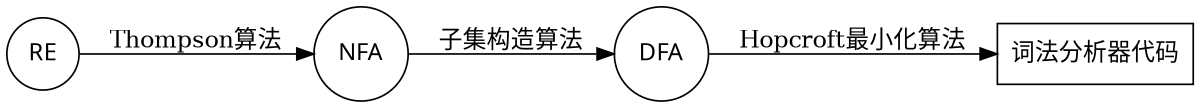 digraph lexcial_analyzer_gen_flow {
 rankdir=LR;
 size="8,5";
    node [fontname="FangSong" shape =  box];"词法分析器代码";
 node [fontname="FangSong" shape = circle];
 RE -> NFA [ label = "Thompson算法" ];
 NFA -> DFA [ label = "子集构造算法" ];
 DFA -> "词法分析器代码" [ label = "Hopcroft最小化算法" ];
}
